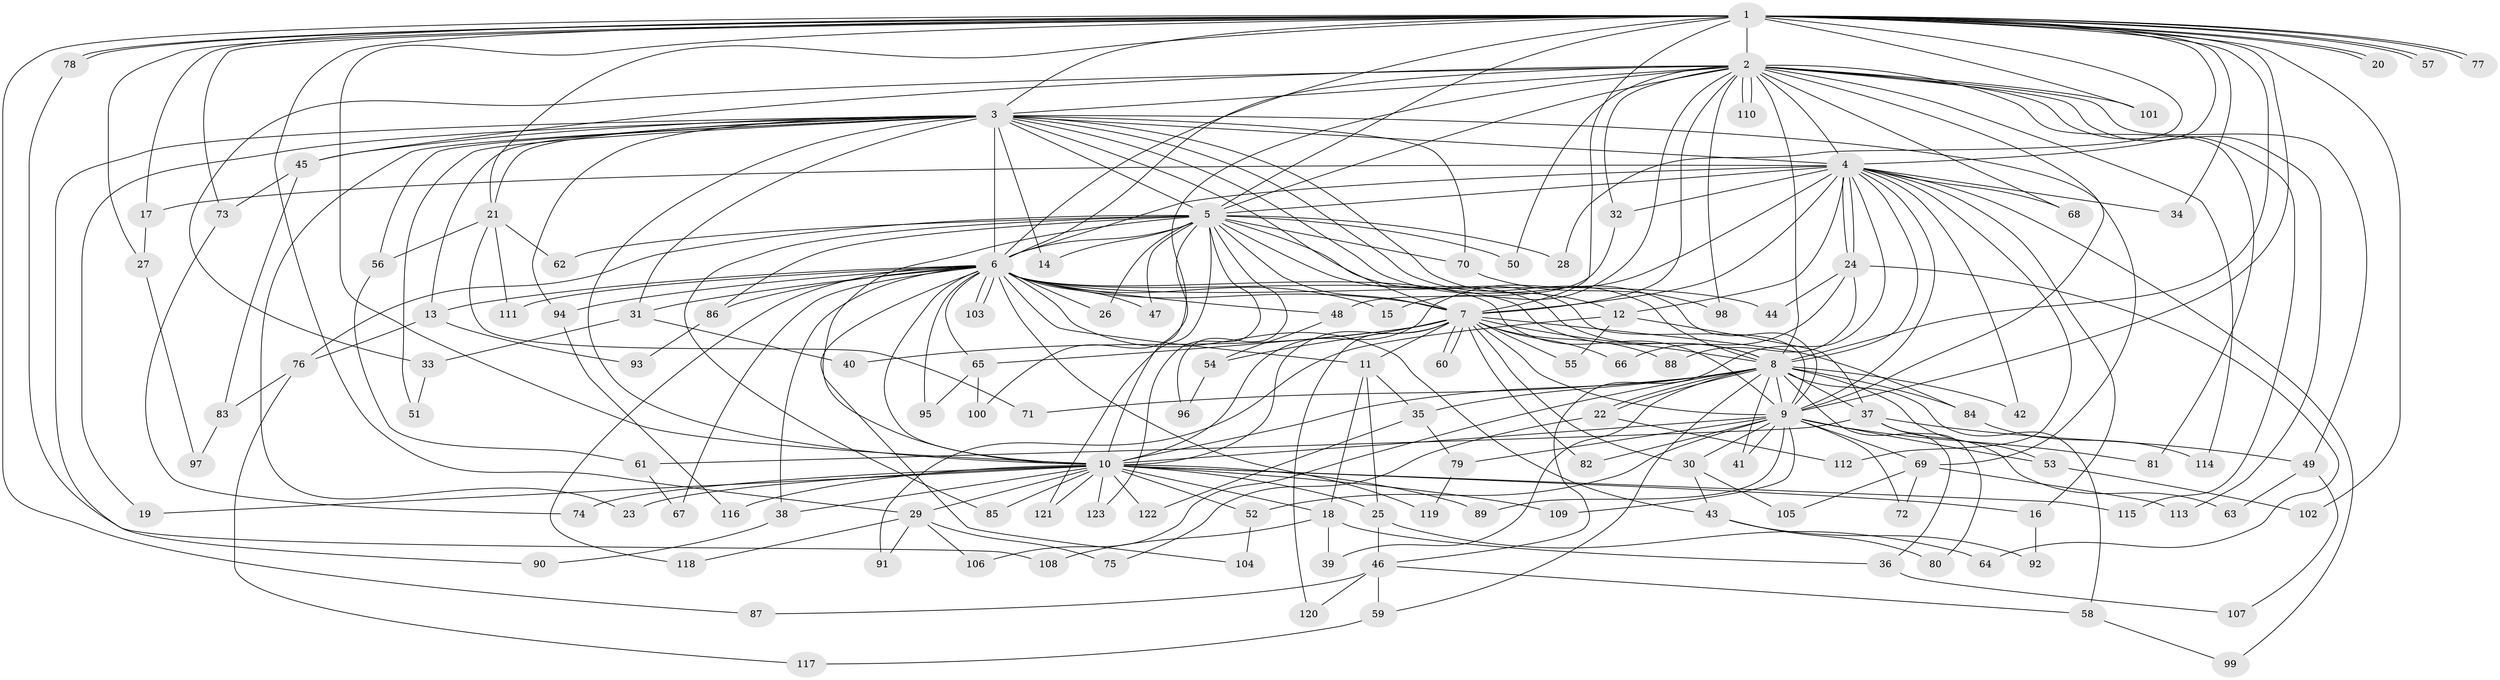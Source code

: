 // Generated by graph-tools (version 1.1) at 2025/01/03/09/25 03:01:25]
// undirected, 123 vertices, 271 edges
graph export_dot {
graph [start="1"]
  node [color=gray90,style=filled];
  1;
  2;
  3;
  4;
  5;
  6;
  7;
  8;
  9;
  10;
  11;
  12;
  13;
  14;
  15;
  16;
  17;
  18;
  19;
  20;
  21;
  22;
  23;
  24;
  25;
  26;
  27;
  28;
  29;
  30;
  31;
  32;
  33;
  34;
  35;
  36;
  37;
  38;
  39;
  40;
  41;
  42;
  43;
  44;
  45;
  46;
  47;
  48;
  49;
  50;
  51;
  52;
  53;
  54;
  55;
  56;
  57;
  58;
  59;
  60;
  61;
  62;
  63;
  64;
  65;
  66;
  67;
  68;
  69;
  70;
  71;
  72;
  73;
  74;
  75;
  76;
  77;
  78;
  79;
  80;
  81;
  82;
  83;
  84;
  85;
  86;
  87;
  88;
  89;
  90;
  91;
  92;
  93;
  94;
  95;
  96;
  97;
  98;
  99;
  100;
  101;
  102;
  103;
  104;
  105;
  106;
  107;
  108;
  109;
  110;
  111;
  112;
  113;
  114;
  115;
  116;
  117;
  118;
  119;
  120;
  121;
  122;
  123;
  1 -- 2;
  1 -- 3;
  1 -- 4;
  1 -- 5;
  1 -- 6;
  1 -- 7;
  1 -- 8;
  1 -- 9;
  1 -- 10;
  1 -- 17;
  1 -- 20;
  1 -- 20;
  1 -- 21;
  1 -- 27;
  1 -- 28;
  1 -- 29;
  1 -- 34;
  1 -- 57;
  1 -- 57;
  1 -- 73;
  1 -- 77;
  1 -- 77;
  1 -- 78;
  1 -- 78;
  1 -- 87;
  1 -- 101;
  1 -- 102;
  2 -- 3;
  2 -- 4;
  2 -- 5;
  2 -- 6;
  2 -- 7;
  2 -- 8;
  2 -- 9;
  2 -- 10;
  2 -- 15;
  2 -- 32;
  2 -- 33;
  2 -- 45;
  2 -- 49;
  2 -- 50;
  2 -- 68;
  2 -- 81;
  2 -- 98;
  2 -- 101;
  2 -- 110;
  2 -- 110;
  2 -- 113;
  2 -- 114;
  2 -- 115;
  3 -- 4;
  3 -- 5;
  3 -- 6;
  3 -- 7;
  3 -- 8;
  3 -- 9;
  3 -- 10;
  3 -- 12;
  3 -- 13;
  3 -- 14;
  3 -- 19;
  3 -- 21;
  3 -- 23;
  3 -- 31;
  3 -- 45;
  3 -- 51;
  3 -- 56;
  3 -- 69;
  3 -- 70;
  3 -- 90;
  3 -- 94;
  4 -- 5;
  4 -- 6;
  4 -- 7;
  4 -- 8;
  4 -- 9;
  4 -- 10;
  4 -- 12;
  4 -- 16;
  4 -- 17;
  4 -- 24;
  4 -- 24;
  4 -- 32;
  4 -- 34;
  4 -- 42;
  4 -- 46;
  4 -- 68;
  4 -- 99;
  4 -- 112;
  5 -- 6;
  5 -- 7;
  5 -- 8;
  5 -- 9;
  5 -- 10;
  5 -- 14;
  5 -- 26;
  5 -- 28;
  5 -- 47;
  5 -- 50;
  5 -- 62;
  5 -- 70;
  5 -- 76;
  5 -- 85;
  5 -- 86;
  5 -- 96;
  5 -- 100;
  5 -- 121;
  5 -- 123;
  6 -- 7;
  6 -- 8;
  6 -- 9;
  6 -- 10;
  6 -- 11;
  6 -- 13;
  6 -- 15;
  6 -- 26;
  6 -- 31;
  6 -- 38;
  6 -- 43;
  6 -- 44;
  6 -- 47;
  6 -- 48;
  6 -- 65;
  6 -- 67;
  6 -- 86;
  6 -- 94;
  6 -- 95;
  6 -- 103;
  6 -- 103;
  6 -- 104;
  6 -- 111;
  6 -- 118;
  6 -- 119;
  7 -- 8;
  7 -- 9;
  7 -- 10;
  7 -- 11;
  7 -- 30;
  7 -- 40;
  7 -- 54;
  7 -- 55;
  7 -- 60;
  7 -- 60;
  7 -- 65;
  7 -- 66;
  7 -- 82;
  7 -- 84;
  7 -- 88;
  7 -- 120;
  8 -- 9;
  8 -- 10;
  8 -- 22;
  8 -- 22;
  8 -- 35;
  8 -- 36;
  8 -- 37;
  8 -- 39;
  8 -- 41;
  8 -- 42;
  8 -- 53;
  8 -- 58;
  8 -- 59;
  8 -- 71;
  8 -- 84;
  8 -- 106;
  9 -- 10;
  9 -- 30;
  9 -- 41;
  9 -- 52;
  9 -- 53;
  9 -- 69;
  9 -- 72;
  9 -- 79;
  9 -- 81;
  9 -- 82;
  9 -- 89;
  9 -- 109;
  10 -- 16;
  10 -- 18;
  10 -- 19;
  10 -- 23;
  10 -- 25;
  10 -- 29;
  10 -- 38;
  10 -- 52;
  10 -- 74;
  10 -- 85;
  10 -- 89;
  10 -- 109;
  10 -- 115;
  10 -- 116;
  10 -- 121;
  10 -- 122;
  10 -- 123;
  11 -- 18;
  11 -- 25;
  11 -- 35;
  12 -- 37;
  12 -- 55;
  12 -- 91;
  13 -- 76;
  13 -- 93;
  16 -- 92;
  17 -- 27;
  18 -- 36;
  18 -- 39;
  18 -- 108;
  21 -- 56;
  21 -- 62;
  21 -- 71;
  21 -- 111;
  22 -- 75;
  22 -- 112;
  24 -- 44;
  24 -- 64;
  24 -- 66;
  24 -- 88;
  25 -- 46;
  25 -- 64;
  27 -- 97;
  29 -- 75;
  29 -- 91;
  29 -- 106;
  29 -- 118;
  30 -- 43;
  30 -- 105;
  31 -- 33;
  31 -- 40;
  32 -- 48;
  33 -- 51;
  35 -- 79;
  35 -- 122;
  36 -- 107;
  37 -- 49;
  37 -- 61;
  37 -- 63;
  37 -- 80;
  38 -- 90;
  43 -- 80;
  43 -- 92;
  45 -- 73;
  45 -- 83;
  46 -- 58;
  46 -- 59;
  46 -- 87;
  46 -- 120;
  48 -- 54;
  49 -- 63;
  49 -- 107;
  52 -- 104;
  53 -- 102;
  54 -- 96;
  56 -- 61;
  58 -- 99;
  59 -- 117;
  61 -- 67;
  65 -- 95;
  65 -- 100;
  69 -- 72;
  69 -- 105;
  69 -- 113;
  70 -- 98;
  73 -- 74;
  76 -- 83;
  76 -- 117;
  78 -- 108;
  79 -- 119;
  83 -- 97;
  84 -- 114;
  86 -- 93;
  94 -- 116;
}
